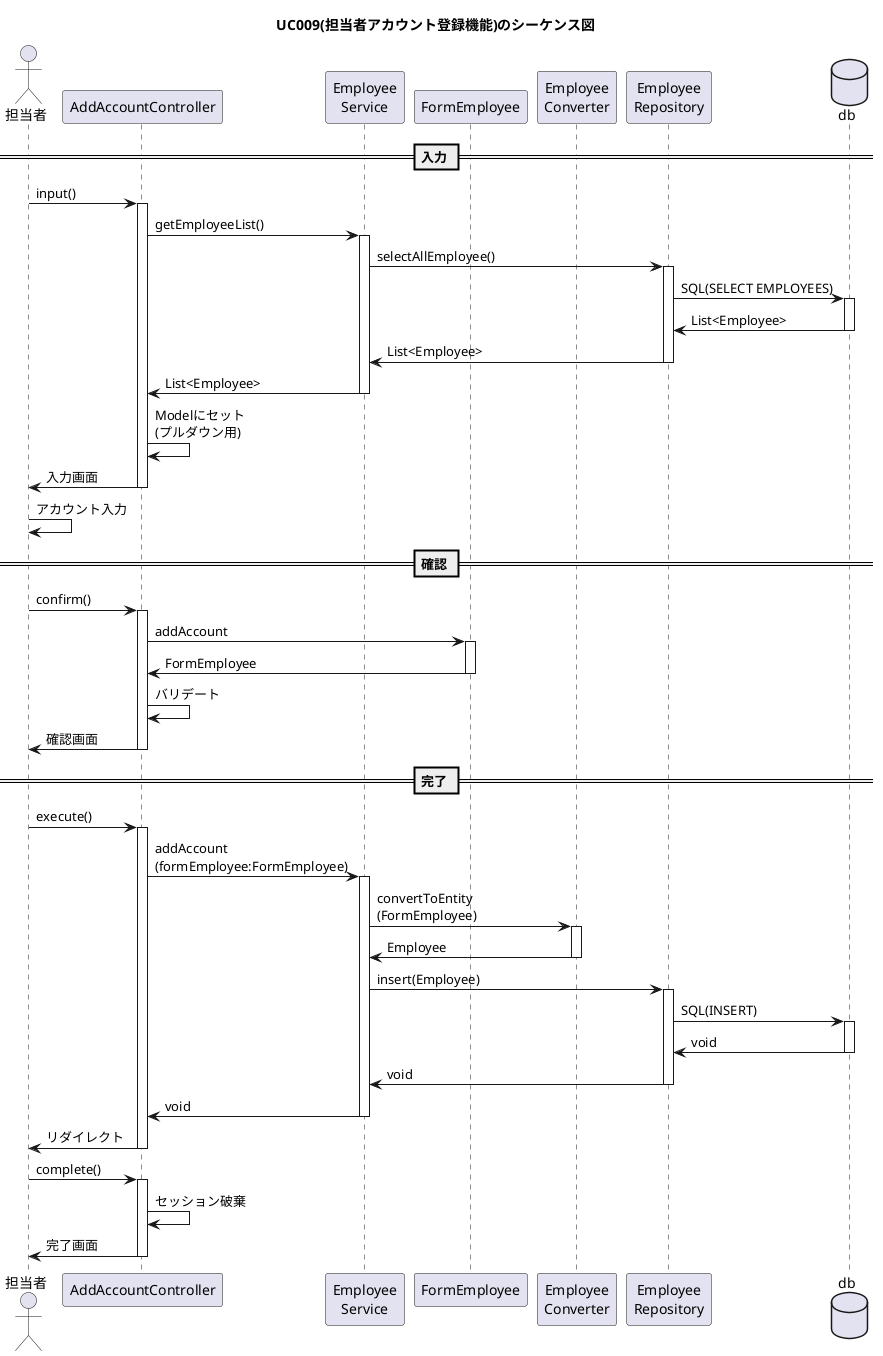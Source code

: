 @startuml

title UC009(担当者アカウント登録機能)のシーケンス図
actor "担当者" as user
participant "AddAccountController" as controller
participant "Employee\nService" as service
participant "FormEmployee" as form
participant "Employee\nConverter" as helper
participant "Employee\nRepository" as repository
database "db" as db
 == 入力 ==
user -> controller++:input()
controller -> service++:getEmployeeList()
service -> repository++:selectAllEmployee()
repository -> db++:SQL(SELECT EMPLOYEES)
db -> repository--:List<Employee>
repository -> service--:List<Employee>
service -> controller--:List<Employee>
controller -> controller:Modelにセット\n(プルダウン用)
controller -> user--:入力画面
user -> user:アカウント入力 
 == 確認 ==
user -> controller++:confirm()
controller -> form++:addAccount
form -> controller--:FormEmployee
controller -> controller:バリデート
controller -> user--:確認画面
 == 完了 ==
user -> controller++:execute()
controller -> service++:addAccount\n(formEmployee:FormEmployee)
service -> helper++:convertToEntity\n(FormEmployee)
helper -> service--:Employee
service -> repository++:insert(Employee)
repository -> db++:SQL(INSERT)
db -> repository--:void
repository -> service--:void
service -> controller--:void
controller -> user--:リダイレクト
user -> controller++:complete()
controller -> controller:セッション破棄
controller -> user--:完了画面
@enduml